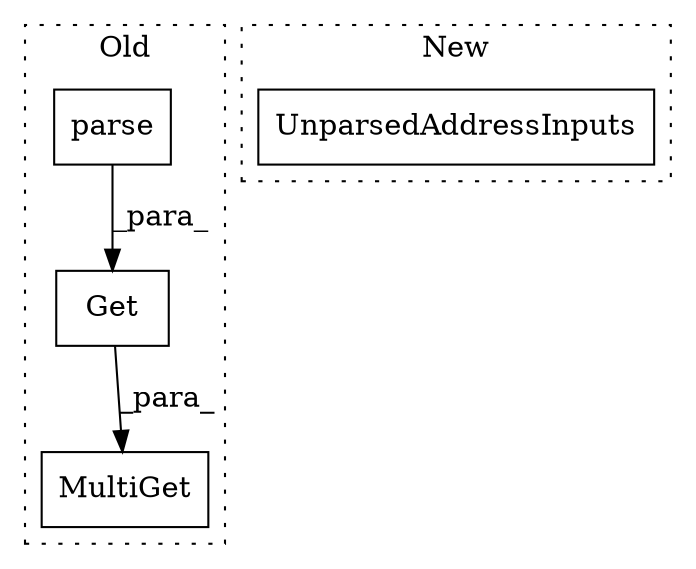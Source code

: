 digraph G {
subgraph cluster0 {
1 [label="Get" a="32" s="6519,6599" l="4,1" shape="box"];
3 [label="parse" a="32" s="6563,6598" l="6,1" shape="box"];
4 [label="MultiGet" a="32" s="6501,6748" l="18,-3" shape="box"];
label = "Old";
style="dotted";
}
subgraph cluster1 {
2 [label="UnparsedAddressInputs" a="32" s="6038,6144" l="22,1" shape="box"];
label = "New";
style="dotted";
}
1 -> 4 [label="_para_"];
3 -> 1 [label="_para_"];
}